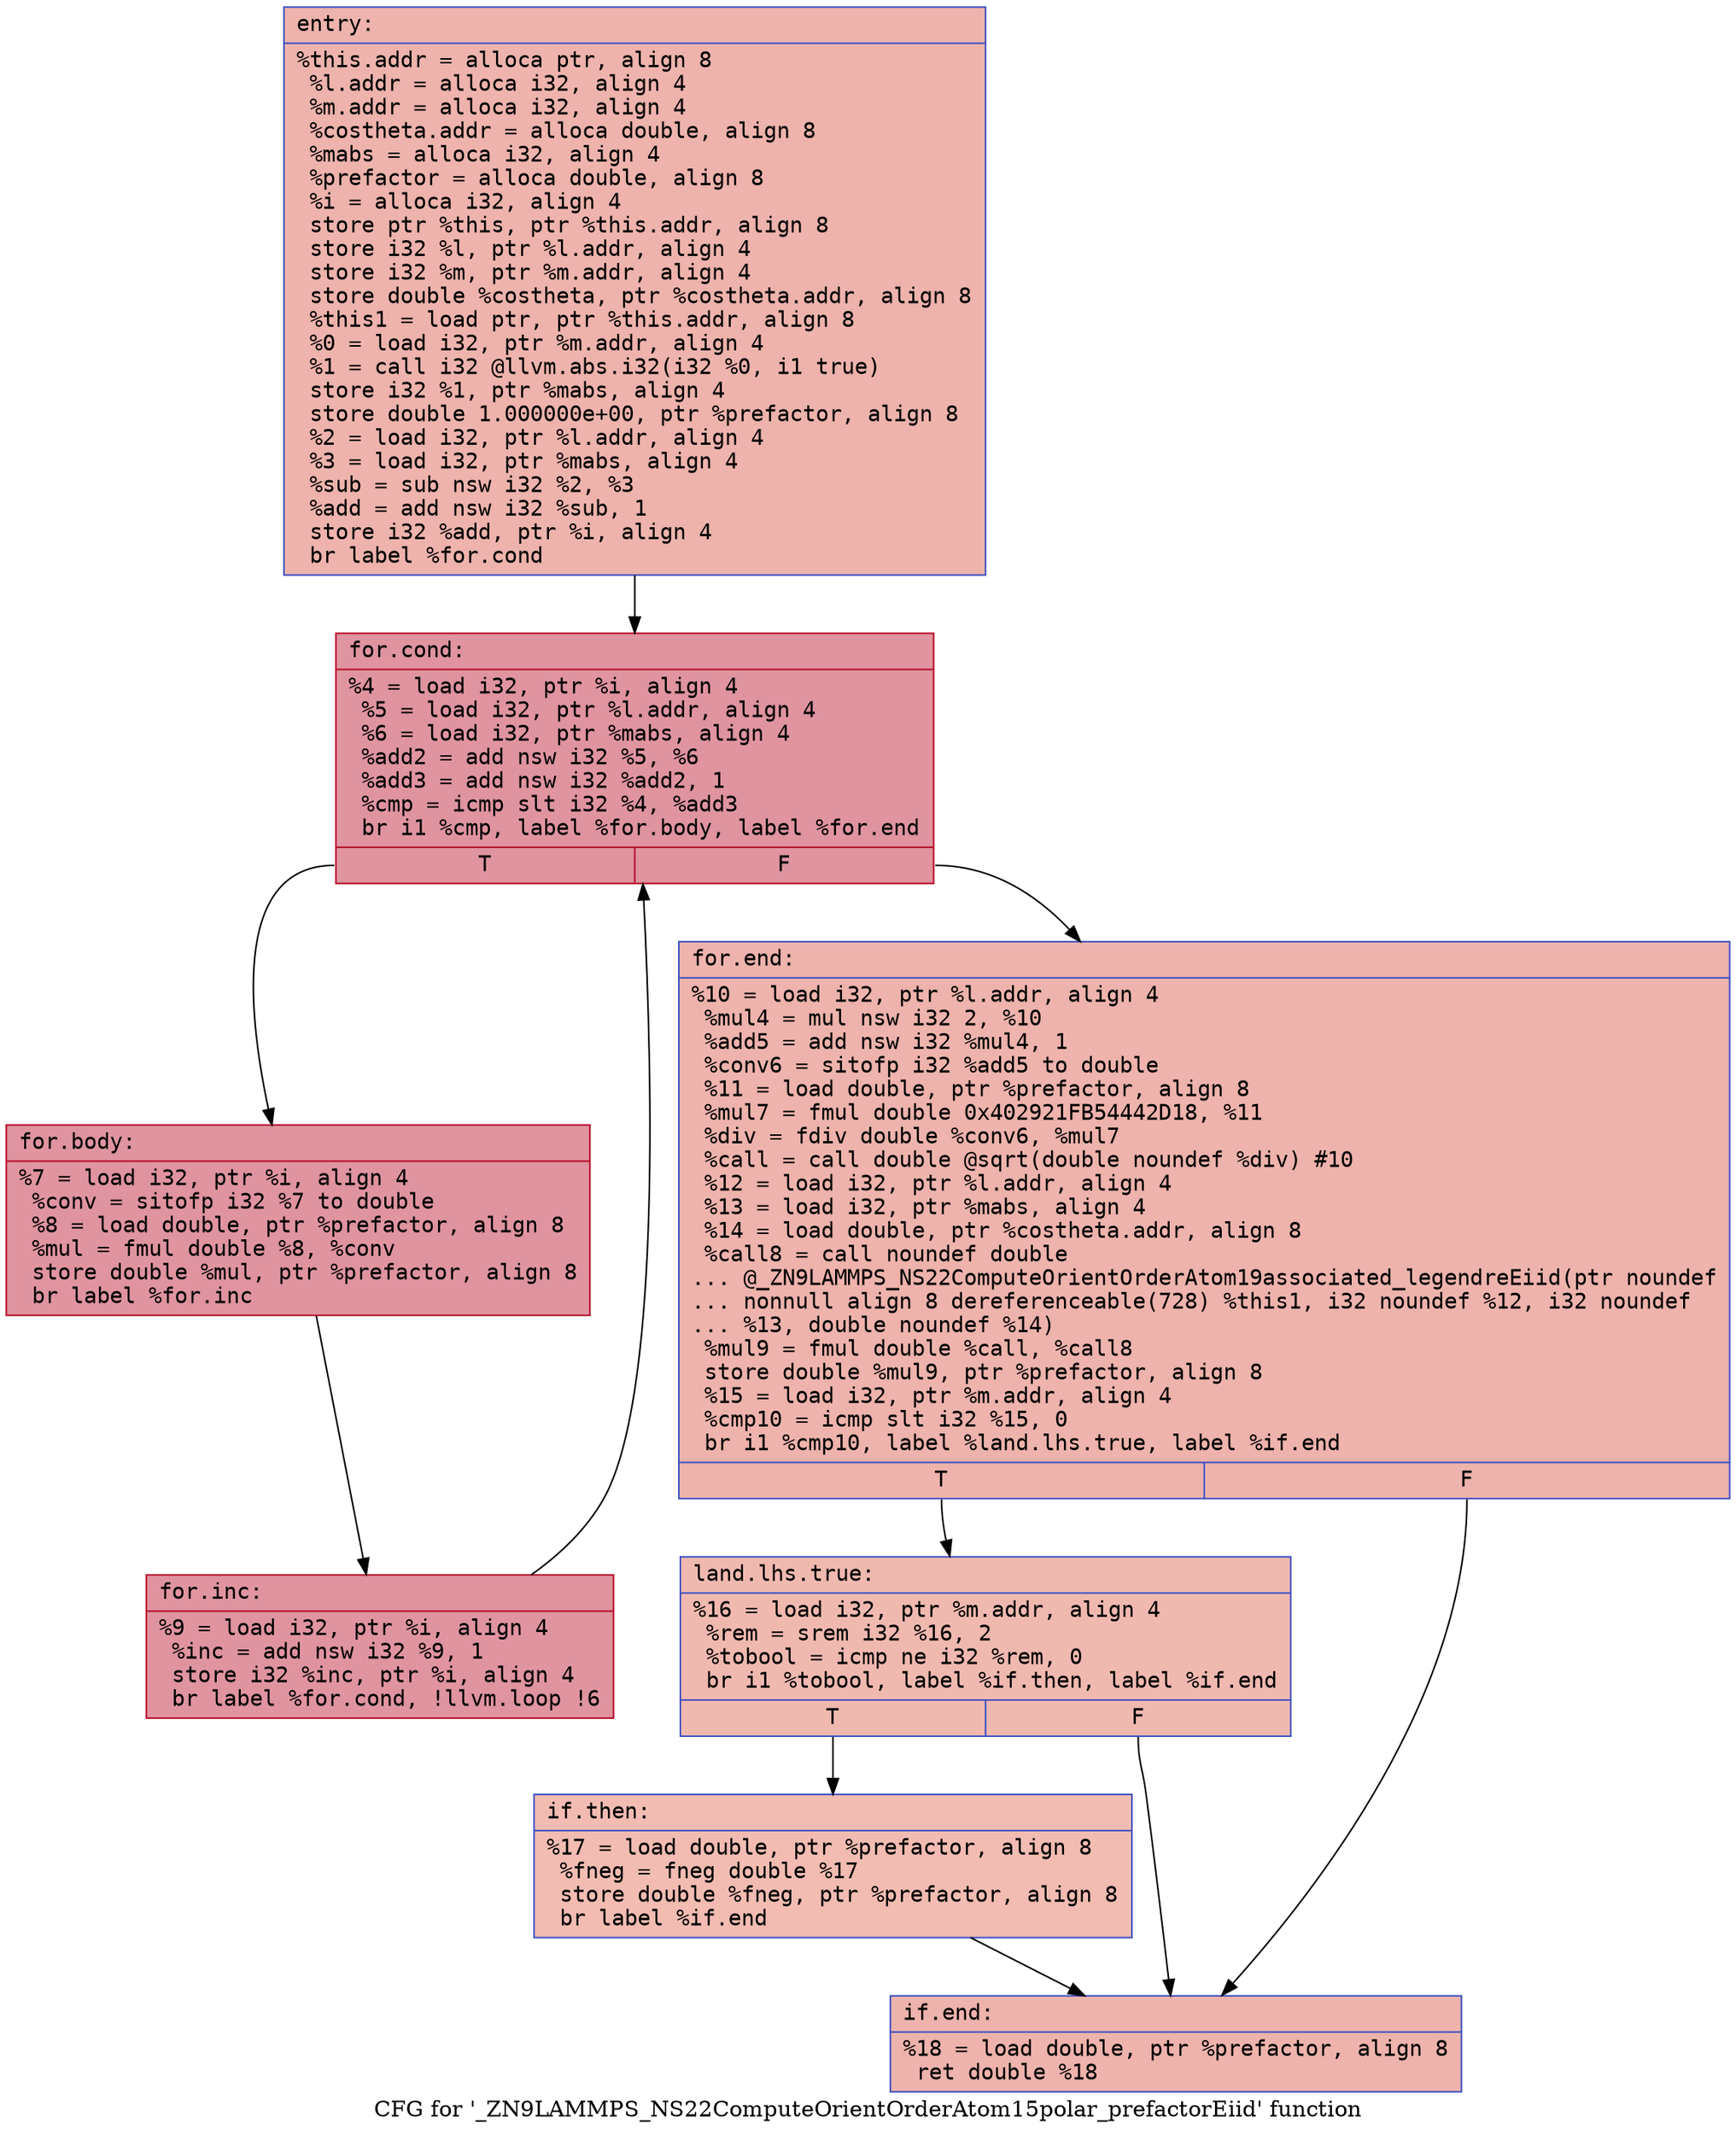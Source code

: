 digraph "CFG for '_ZN9LAMMPS_NS22ComputeOrientOrderAtom15polar_prefactorEiid' function" {
	label="CFG for '_ZN9LAMMPS_NS22ComputeOrientOrderAtom15polar_prefactorEiid' function";

	Node0x56462c13cd40 [shape=record,color="#3d50c3ff", style=filled, fillcolor="#d6524470" fontname="Courier",label="{entry:\l|  %this.addr = alloca ptr, align 8\l  %l.addr = alloca i32, align 4\l  %m.addr = alloca i32, align 4\l  %costheta.addr = alloca double, align 8\l  %mabs = alloca i32, align 4\l  %prefactor = alloca double, align 8\l  %i = alloca i32, align 4\l  store ptr %this, ptr %this.addr, align 8\l  store i32 %l, ptr %l.addr, align 4\l  store i32 %m, ptr %m.addr, align 4\l  store double %costheta, ptr %costheta.addr, align 8\l  %this1 = load ptr, ptr %this.addr, align 8\l  %0 = load i32, ptr %m.addr, align 4\l  %1 = call i32 @llvm.abs.i32(i32 %0, i1 true)\l  store i32 %1, ptr %mabs, align 4\l  store double 1.000000e+00, ptr %prefactor, align 8\l  %2 = load i32, ptr %l.addr, align 4\l  %3 = load i32, ptr %mabs, align 4\l  %sub = sub nsw i32 %2, %3\l  %add = add nsw i32 %sub, 1\l  store i32 %add, ptr %i, align 4\l  br label %for.cond\l}"];
	Node0x56462c13cd40 -> Node0x56462c1500a0[tooltip="entry -> for.cond\nProbability 100.00%" ];
	Node0x56462c1500a0 [shape=record,color="#b70d28ff", style=filled, fillcolor="#b70d2870" fontname="Courier",label="{for.cond:\l|  %4 = load i32, ptr %i, align 4\l  %5 = load i32, ptr %l.addr, align 4\l  %6 = load i32, ptr %mabs, align 4\l  %add2 = add nsw i32 %5, %6\l  %add3 = add nsw i32 %add2, 1\l  %cmp = icmp slt i32 %4, %add3\l  br i1 %cmp, label %for.body, label %for.end\l|{<s0>T|<s1>F}}"];
	Node0x56462c1500a0:s0 -> Node0x56462c150520[tooltip="for.cond -> for.body\nProbability 96.88%" ];
	Node0x56462c1500a0:s1 -> Node0x56462c1505a0[tooltip="for.cond -> for.end\nProbability 3.12%" ];
	Node0x56462c150520 [shape=record,color="#b70d28ff", style=filled, fillcolor="#b70d2870" fontname="Courier",label="{for.body:\l|  %7 = load i32, ptr %i, align 4\l  %conv = sitofp i32 %7 to double\l  %8 = load double, ptr %prefactor, align 8\l  %mul = fmul double %8, %conv\l  store double %mul, ptr %prefactor, align 8\l  br label %for.inc\l}"];
	Node0x56462c150520 -> Node0x56462c1509a0[tooltip="for.body -> for.inc\nProbability 100.00%" ];
	Node0x56462c1509a0 [shape=record,color="#b70d28ff", style=filled, fillcolor="#b70d2870" fontname="Courier",label="{for.inc:\l|  %9 = load i32, ptr %i, align 4\l  %inc = add nsw i32 %9, 1\l  store i32 %inc, ptr %i, align 4\l  br label %for.cond, !llvm.loop !6\l}"];
	Node0x56462c1509a0 -> Node0x56462c1500a0[tooltip="for.inc -> for.cond\nProbability 100.00%" ];
	Node0x56462c1505a0 [shape=record,color="#3d50c3ff", style=filled, fillcolor="#d6524470" fontname="Courier",label="{for.end:\l|  %10 = load i32, ptr %l.addr, align 4\l  %mul4 = mul nsw i32 2, %10\l  %add5 = add nsw i32 %mul4, 1\l  %conv6 = sitofp i32 %add5 to double\l  %11 = load double, ptr %prefactor, align 8\l  %mul7 = fmul double 0x402921FB54442D18, %11\l  %div = fdiv double %conv6, %mul7\l  %call = call double @sqrt(double noundef %div) #10\l  %12 = load i32, ptr %l.addr, align 4\l  %13 = load i32, ptr %mabs, align 4\l  %14 = load double, ptr %costheta.addr, align 8\l  %call8 = call noundef double\l... @_ZN9LAMMPS_NS22ComputeOrientOrderAtom19associated_legendreEiid(ptr noundef\l... nonnull align 8 dereferenceable(728) %this1, i32 noundef %12, i32 noundef\l... %13, double noundef %14)\l  %mul9 = fmul double %call, %call8\l  store double %mul9, ptr %prefactor, align 8\l  %15 = load i32, ptr %m.addr, align 4\l  %cmp10 = icmp slt i32 %15, 0\l  br i1 %cmp10, label %land.lhs.true, label %if.end\l|{<s0>T|<s1>F}}"];
	Node0x56462c1505a0:s0 -> Node0x56462c1516a0[tooltip="for.end -> land.lhs.true\nProbability 37.50%" ];
	Node0x56462c1505a0:s1 -> Node0x56462c151be0[tooltip="for.end -> if.end\nProbability 62.50%" ];
	Node0x56462c1516a0 [shape=record,color="#3d50c3ff", style=filled, fillcolor="#de614d70" fontname="Courier",label="{land.lhs.true:\l|  %16 = load i32, ptr %m.addr, align 4\l  %rem = srem i32 %16, 2\l  %tobool = icmp ne i32 %rem, 0\l  br i1 %tobool, label %if.then, label %if.end\l|{<s0>T|<s1>F}}"];
	Node0x56462c1516a0:s0 -> Node0x56462c151ee0[tooltip="land.lhs.true -> if.then\nProbability 62.50%" ];
	Node0x56462c1516a0:s1 -> Node0x56462c151be0[tooltip="land.lhs.true -> if.end\nProbability 37.50%" ];
	Node0x56462c151ee0 [shape=record,color="#3d50c3ff", style=filled, fillcolor="#e1675170" fontname="Courier",label="{if.then:\l|  %17 = load double, ptr %prefactor, align 8\l  %fneg = fneg double %17\l  store double %fneg, ptr %prefactor, align 8\l  br label %if.end\l}"];
	Node0x56462c151ee0 -> Node0x56462c151be0[tooltip="if.then -> if.end\nProbability 100.00%" ];
	Node0x56462c151be0 [shape=record,color="#3d50c3ff", style=filled, fillcolor="#d6524470" fontname="Courier",label="{if.end:\l|  %18 = load double, ptr %prefactor, align 8\l  ret double %18\l}"];
}
